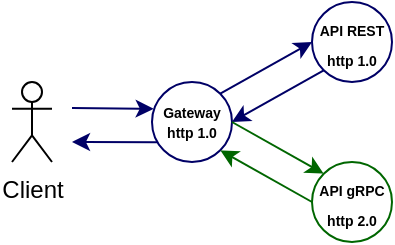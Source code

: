 <mxfile version="15.5.6" type="device"><diagram id="C5RBs43oDa-KdzZeNtuy" name="Page-1"><mxGraphModel dx="335" dy="185" grid="1" gridSize="10" guides="1" tooltips="1" connect="1" arrows="1" fold="1" page="1" pageScale="1" pageWidth="827" pageHeight="1169" math="0" shadow="0"><root><mxCell id="WIyWlLk6GJQsqaUBKTNV-0"/><mxCell id="WIyWlLk6GJQsqaUBKTNV-1" parent="WIyWlLk6GJQsqaUBKTNV-0"/><mxCell id="AbZDDJkcupTPMPxp8Cmq-0" value="&lt;h6&gt;&lt;font style=&quot;font-size: 7px&quot;&gt;Gateway&lt;br&gt;&lt;/font&gt;&lt;font style=&quot;font-size: 7px&quot;&gt;http 1.0&lt;/font&gt;&lt;/h6&gt;" style="ellipse;whiteSpace=wrap;html=1;strokeColor=#000066;" vertex="1" parent="WIyWlLk6GJQsqaUBKTNV-1"><mxGeometry x="120" y="240" width="40" height="40" as="geometry"/></mxCell><mxCell id="AbZDDJkcupTPMPxp8Cmq-1" value="&lt;font style=&quot;font-weight: 700 ; font-size: 7px&quot;&gt;API REST&lt;br&gt;&lt;/font&gt;&lt;font style=&quot;font-weight: 700 ; font-size: 7px&quot;&gt;http 1.0&lt;/font&gt;" style="ellipse;whiteSpace=wrap;html=1;strokeColor=#000066;" vertex="1" parent="WIyWlLk6GJQsqaUBKTNV-1"><mxGeometry x="200" y="200" width="40" height="40" as="geometry"/></mxCell><mxCell id="AbZDDJkcupTPMPxp8Cmq-2" value="&lt;font style=&quot;font-weight: 700 ; font-size: 7px&quot;&gt;API gRPC&lt;br&gt;&lt;/font&gt;&lt;font style=&quot;font-weight: 700 ; font-size: 7px&quot;&gt;http 2.0&lt;/font&gt;" style="ellipse;whiteSpace=wrap;html=1;strokeColor=#006600;" vertex="1" parent="WIyWlLk6GJQsqaUBKTNV-1"><mxGeometry x="200" y="280" width="40" height="40" as="geometry"/></mxCell><mxCell id="AbZDDJkcupTPMPxp8Cmq-7" value="Client" style="shape=umlActor;verticalLabelPosition=bottom;verticalAlign=top;html=1;outlineConnect=0;" vertex="1" parent="WIyWlLk6GJQsqaUBKTNV-1"><mxGeometry x="50" y="240" width="20" height="40" as="geometry"/></mxCell><mxCell id="AbZDDJkcupTPMPxp8Cmq-10" value="" style="endArrow=classic;html=1;rounded=0;exitX=1;exitY=0;exitDx=0;exitDy=0;entryX=0;entryY=0.5;entryDx=0;entryDy=0;strokeColor=#000066;" edge="1" parent="WIyWlLk6GJQsqaUBKTNV-1" source="AbZDDJkcupTPMPxp8Cmq-0" target="AbZDDJkcupTPMPxp8Cmq-1"><mxGeometry width="50" height="50" relative="1" as="geometry"><mxPoint x="160" y="290" as="sourcePoint"/><mxPoint x="210" y="240" as="targetPoint"/></mxGeometry></mxCell><mxCell id="AbZDDJkcupTPMPxp8Cmq-11" value="" style="endArrow=classic;html=1;rounded=0;entryX=1;entryY=0.5;entryDx=0;entryDy=0;exitX=0;exitY=1;exitDx=0;exitDy=0;strokeColor=#000066;" edge="1" parent="WIyWlLk6GJQsqaUBKTNV-1" source="AbZDDJkcupTPMPxp8Cmq-1" target="AbZDDJkcupTPMPxp8Cmq-0"><mxGeometry width="50" height="50" relative="1" as="geometry"><mxPoint x="160" y="290" as="sourcePoint"/><mxPoint x="210" y="240" as="targetPoint"/></mxGeometry></mxCell><mxCell id="AbZDDJkcupTPMPxp8Cmq-14" value="" style="endArrow=classic;html=1;rounded=0;exitX=1;exitY=0.5;exitDx=0;exitDy=0;entryX=0;entryY=0;entryDx=0;entryDy=0;strokeColor=#006600;" edge="1" parent="WIyWlLk6GJQsqaUBKTNV-1" source="AbZDDJkcupTPMPxp8Cmq-0" target="AbZDDJkcupTPMPxp8Cmq-2"><mxGeometry width="50" height="50" relative="1" as="geometry"><mxPoint x="160" y="310" as="sourcePoint"/><mxPoint x="210" y="260" as="targetPoint"/></mxGeometry></mxCell><mxCell id="AbZDDJkcupTPMPxp8Cmq-15" value="" style="endArrow=classic;html=1;rounded=0;entryX=1;entryY=1;entryDx=0;entryDy=0;exitX=0;exitY=0.5;exitDx=0;exitDy=0;strokeColor=#006600;" edge="1" parent="WIyWlLk6GJQsqaUBKTNV-1" source="AbZDDJkcupTPMPxp8Cmq-2" target="AbZDDJkcupTPMPxp8Cmq-0"><mxGeometry width="50" height="50" relative="1" as="geometry"><mxPoint x="160" y="310" as="sourcePoint"/><mxPoint x="210" y="260" as="targetPoint"/></mxGeometry></mxCell><mxCell id="AbZDDJkcupTPMPxp8Cmq-17" value="" style="endArrow=classic;html=1;rounded=0;entryX=0.021;entryY=0.335;entryDx=0;entryDy=0;entryPerimeter=0;strokeColor=#000066;" edge="1" parent="WIyWlLk6GJQsqaUBKTNV-1" target="AbZDDJkcupTPMPxp8Cmq-0"><mxGeometry width="50" height="50" relative="1" as="geometry"><mxPoint x="80" y="253" as="sourcePoint"/><mxPoint x="210" y="260" as="targetPoint"/></mxGeometry></mxCell><mxCell id="AbZDDJkcupTPMPxp8Cmq-19" value="" style="endArrow=classic;html=1;rounded=0;exitX=0.074;exitY=0.752;exitDx=0;exitDy=0;exitPerimeter=0;strokeColor=#000066;" edge="1" parent="WIyWlLk6GJQsqaUBKTNV-1" source="AbZDDJkcupTPMPxp8Cmq-0"><mxGeometry width="50" height="50" relative="1" as="geometry"><mxPoint x="160" y="310" as="sourcePoint"/><mxPoint x="80" y="270" as="targetPoint"/></mxGeometry></mxCell></root></mxGraphModel></diagram></mxfile>